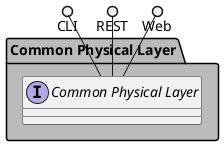 @startuml



package "Common Physical Layer" #bbbbbb {

    interface "Common Physical Layer" as i {
    
    }
}

CLI ()-- i
REST ()-- i
Web ()-- i

package "Common Physical Layer" #bbbbbb {
    
}



@enduml
